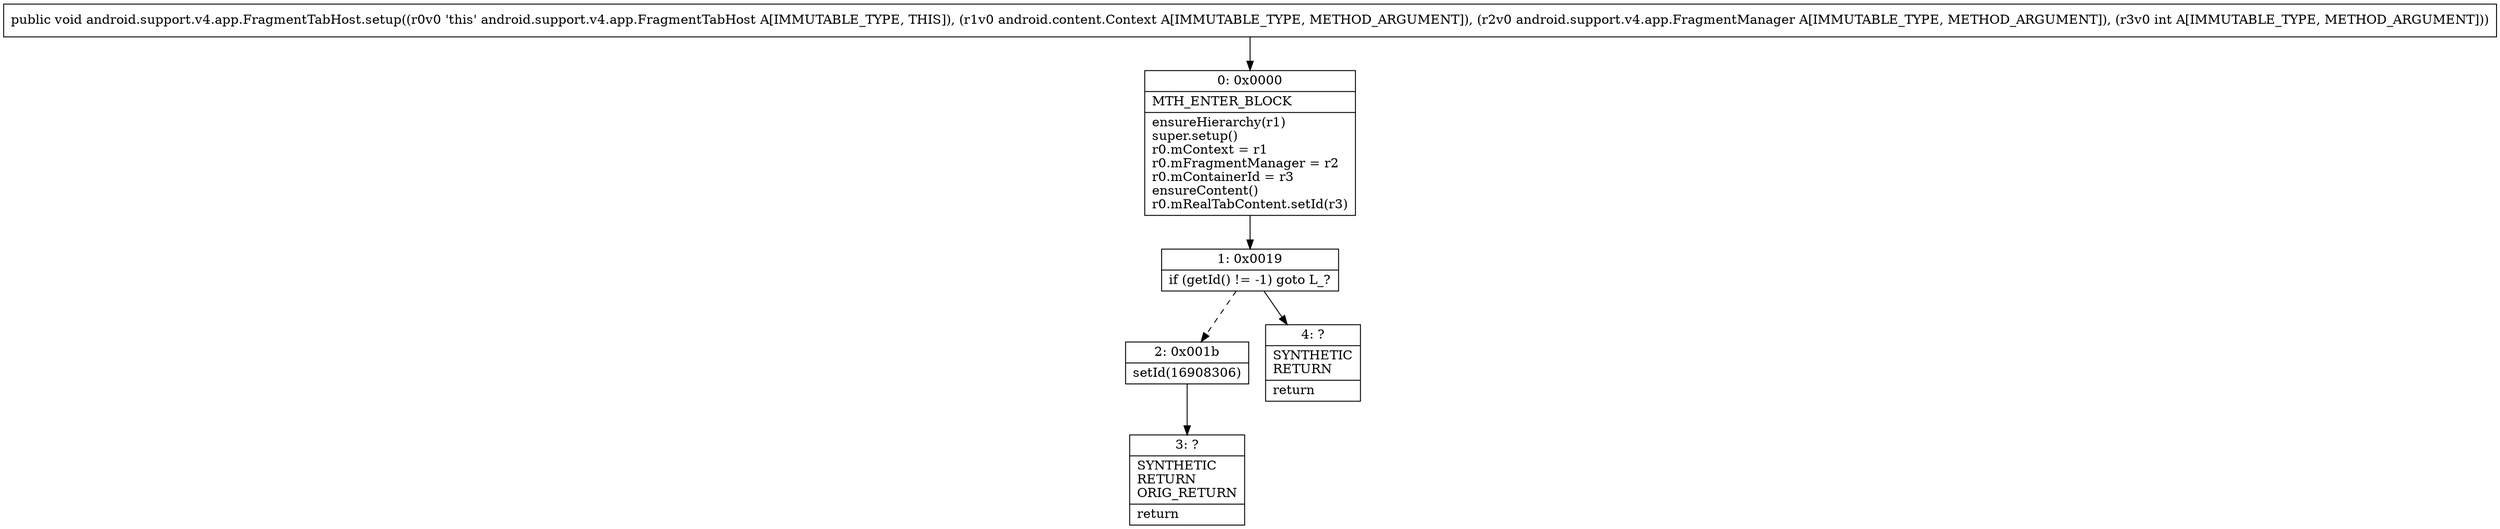 digraph "CFG forandroid.support.v4.app.FragmentTabHost.setup(Landroid\/content\/Context;Landroid\/support\/v4\/app\/FragmentManager;I)V" {
Node_0 [shape=record,label="{0\:\ 0x0000|MTH_ENTER_BLOCK\l|ensureHierarchy(r1)\lsuper.setup()\lr0.mContext = r1\lr0.mFragmentManager = r2\lr0.mContainerId = r3\lensureContent()\lr0.mRealTabContent.setId(r3)\l}"];
Node_1 [shape=record,label="{1\:\ 0x0019|if (getId() != \-1) goto L_?\l}"];
Node_2 [shape=record,label="{2\:\ 0x001b|setId(16908306)\l}"];
Node_3 [shape=record,label="{3\:\ ?|SYNTHETIC\lRETURN\lORIG_RETURN\l|return\l}"];
Node_4 [shape=record,label="{4\:\ ?|SYNTHETIC\lRETURN\l|return\l}"];
MethodNode[shape=record,label="{public void android.support.v4.app.FragmentTabHost.setup((r0v0 'this' android.support.v4.app.FragmentTabHost A[IMMUTABLE_TYPE, THIS]), (r1v0 android.content.Context A[IMMUTABLE_TYPE, METHOD_ARGUMENT]), (r2v0 android.support.v4.app.FragmentManager A[IMMUTABLE_TYPE, METHOD_ARGUMENT]), (r3v0 int A[IMMUTABLE_TYPE, METHOD_ARGUMENT])) }"];
MethodNode -> Node_0;
Node_0 -> Node_1;
Node_1 -> Node_2[style=dashed];
Node_1 -> Node_4;
Node_2 -> Node_3;
}

